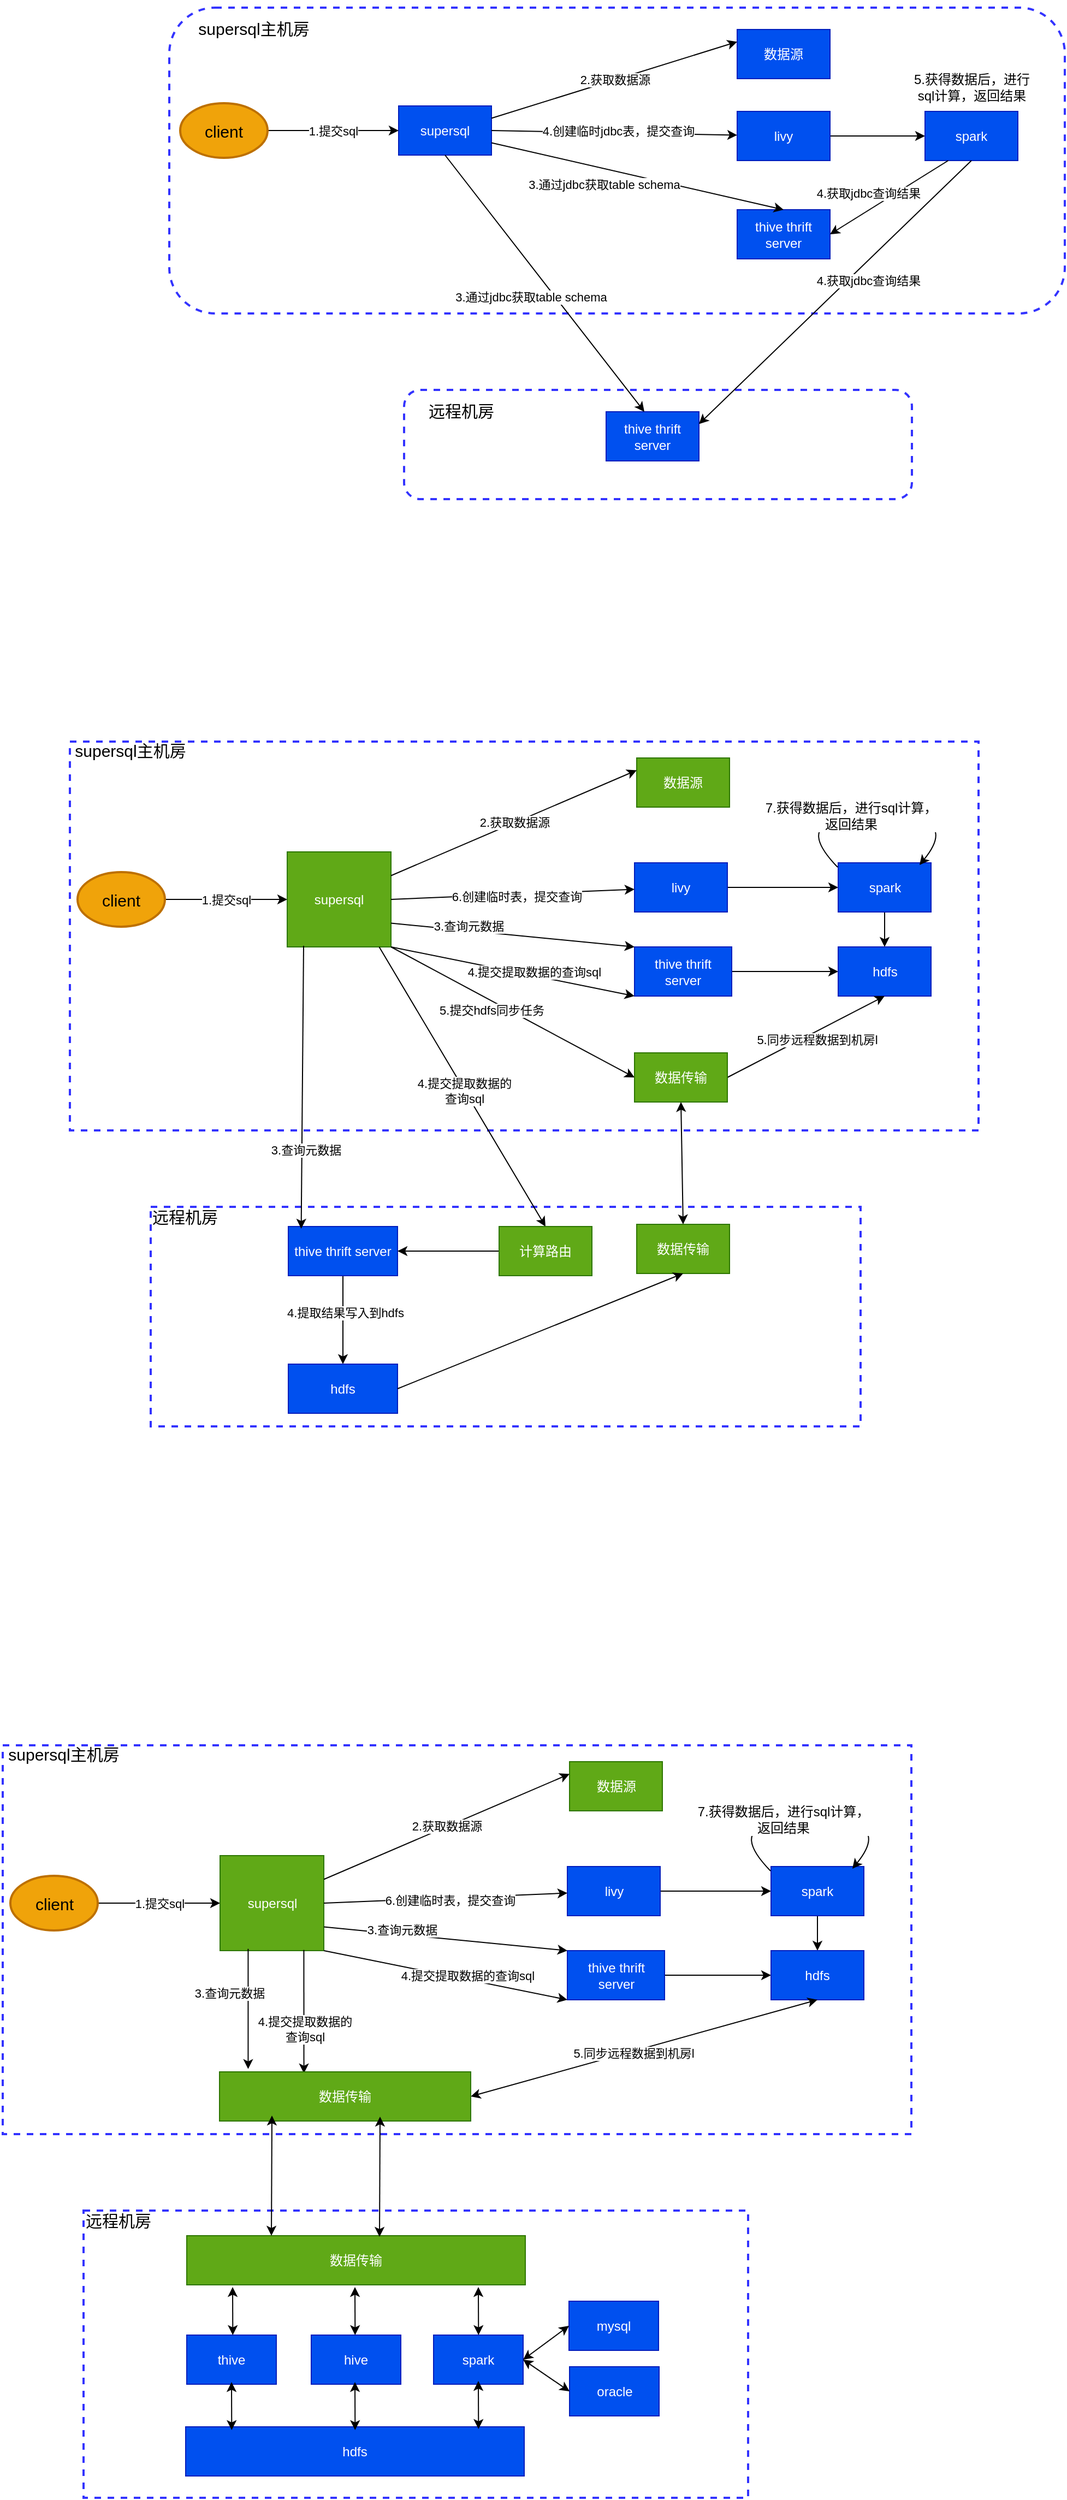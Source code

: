 <mxfile version="17.2.1" type="github">
  <diagram id="bWxWPY4lvkNfk8MPVSgl" name="cxl-demo">
    <mxGraphModel dx="2009" dy="791" grid="1" gridSize="10" guides="1" tooltips="1" connect="1" arrows="1" fold="1" page="1" pageScale="1" pageWidth="827" pageHeight="1169" math="0" shadow="0">
      <root>
        <mxCell id="0" />
        <mxCell id="1" parent="0" />
        <mxCell id="xpD0ZEU0XskHfSFEMHfj-1" value="" style="rounded=1;whiteSpace=wrap;html=1;dashed=1;fillColor=none;strokeWidth=2;strokeColor=#3333FF;" vertex="1" parent="1">
          <mxGeometry x="50" y="620" width="820" height="280" as="geometry" />
        </mxCell>
        <mxCell id="xpD0ZEU0XskHfSFEMHfj-2" value="&lt;p style=&quot;line-height: 150% ; font-size: 15px&quot;&gt;supersql主机房&lt;/p&gt;" style="text;html=1;strokeColor=none;fillColor=none;align=center;verticalAlign=middle;whiteSpace=wrap;rounded=0;dashed=1;fontSize=15;" vertex="1" parent="1">
          <mxGeometry x="70" y="620" width="115" height="40" as="geometry" />
        </mxCell>
        <mxCell id="xpD0ZEU0XskHfSFEMHfj-3" value="supersql" style="rounded=0;whiteSpace=wrap;html=1;strokeColor=#001DBC;fillColor=#0050ef;fontColor=#ffffff;" vertex="1" parent="1">
          <mxGeometry x="260" y="710" width="85" height="45" as="geometry" />
        </mxCell>
        <mxCell id="xpD0ZEU0XskHfSFEMHfj-4" value="数据源" style="rounded=0;whiteSpace=wrap;html=1;strokeColor=#001DBC;fillColor=#0050ef;fontColor=#ffffff;" vertex="1" parent="1">
          <mxGeometry x="570" y="640" width="85" height="45" as="geometry" />
        </mxCell>
        <mxCell id="xpD0ZEU0XskHfSFEMHfj-5" style="edgeStyle=orthogonalEdgeStyle;rounded=0;orthogonalLoop=1;jettySize=auto;html=1;" edge="1" parent="1" source="xpD0ZEU0XskHfSFEMHfj-6" target="xpD0ZEU0XskHfSFEMHfj-7">
          <mxGeometry relative="1" as="geometry" />
        </mxCell>
        <mxCell id="xpD0ZEU0XskHfSFEMHfj-6" value="livy" style="rounded=0;whiteSpace=wrap;html=1;strokeColor=#001DBC;fillColor=#0050ef;fontColor=#ffffff;" vertex="1" parent="1">
          <mxGeometry x="570" y="715" width="85" height="45" as="geometry" />
        </mxCell>
        <mxCell id="xpD0ZEU0XskHfSFEMHfj-7" value="spark" style="rounded=0;whiteSpace=wrap;html=1;strokeColor=#001DBC;fillColor=#0050ef;fontColor=#ffffff;" vertex="1" parent="1">
          <mxGeometry x="742" y="715" width="85" height="45" as="geometry" />
        </mxCell>
        <mxCell id="xpD0ZEU0XskHfSFEMHfj-8" value="thive thrift server" style="rounded=0;whiteSpace=wrap;html=1;strokeColor=#001DBC;fillColor=#0050ef;fontColor=#ffffff;" vertex="1" parent="1">
          <mxGeometry x="570" y="805" width="85" height="45" as="geometry" />
        </mxCell>
        <mxCell id="xpD0ZEU0XskHfSFEMHfj-9" value="" style="rounded=1;whiteSpace=wrap;html=1;dashed=1;fillColor=none;strokeWidth=2;strokeColor=#3333FF;" vertex="1" parent="1">
          <mxGeometry x="265" y="970" width="465" height="100" as="geometry" />
        </mxCell>
        <mxCell id="xpD0ZEU0XskHfSFEMHfj-10" value="&lt;p style=&quot;line-height: 150% ; font-size: 15px&quot;&gt;远程机房&lt;/p&gt;" style="text;html=1;strokeColor=none;fillColor=none;align=center;verticalAlign=middle;whiteSpace=wrap;rounded=0;dashed=1;fontSize=15;" vertex="1" parent="1">
          <mxGeometry x="260" y="970" width="115" height="40" as="geometry" />
        </mxCell>
        <mxCell id="xpD0ZEU0XskHfSFEMHfj-11" value="thive thrift server" style="rounded=0;whiteSpace=wrap;html=1;strokeColor=#001DBC;fillColor=#0050ef;fontColor=#ffffff;" vertex="1" parent="1">
          <mxGeometry x="450" y="990" width="85" height="45" as="geometry" />
        </mxCell>
        <mxCell id="xpD0ZEU0XskHfSFEMHfj-12" value="2.获取数据源" style="endArrow=classic;html=1;rounded=0;exitX=1;exitY=0.25;exitDx=0;exitDy=0;entryX=0;entryY=0.25;entryDx=0;entryDy=0;" edge="1" parent="1" source="xpD0ZEU0XskHfSFEMHfj-3" target="xpD0ZEU0XskHfSFEMHfj-4">
          <mxGeometry width="50" height="50" relative="1" as="geometry">
            <mxPoint x="382.5" y="700" as="sourcePoint" />
            <mxPoint x="432.5" y="650" as="targetPoint" />
          </mxGeometry>
        </mxCell>
        <mxCell id="xpD0ZEU0XskHfSFEMHfj-13" value="1.提交sql" style="edgeStyle=orthogonalEdgeStyle;rounded=0;orthogonalLoop=1;jettySize=auto;html=1;" edge="1" parent="1" source="xpD0ZEU0XskHfSFEMHfj-14" target="xpD0ZEU0XskHfSFEMHfj-3">
          <mxGeometry relative="1" as="geometry" />
        </mxCell>
        <mxCell id="xpD0ZEU0XskHfSFEMHfj-14" value="client" style="ellipse;whiteSpace=wrap;html=1;fontSize=15;strokeColor=#BD7000;strokeWidth=2;fillColor=#f0a30a;fontColor=#000000;" vertex="1" parent="1">
          <mxGeometry x="60" y="707.5" width="80" height="50" as="geometry" />
        </mxCell>
        <mxCell id="xpD0ZEU0XskHfSFEMHfj-15" value="" style="endArrow=classic;html=1;rounded=0;exitX=0.5;exitY=1;exitDx=0;exitDy=0;entryX=0.412;entryY=0;entryDx=0;entryDy=0;entryPerimeter=0;" edge="1" parent="1" source="xpD0ZEU0XskHfSFEMHfj-3" target="xpD0ZEU0XskHfSFEMHfj-11">
          <mxGeometry width="50" height="50" relative="1" as="geometry">
            <mxPoint x="280" y="870" as="sourcePoint" />
            <mxPoint x="330" y="820" as="targetPoint" />
          </mxGeometry>
        </mxCell>
        <mxCell id="xpD0ZEU0XskHfSFEMHfj-16" value="3.通过jdbc获取table schema" style="edgeLabel;html=1;align=center;verticalAlign=middle;resizable=0;points=[];" vertex="1" connectable="0" parent="xpD0ZEU0XskHfSFEMHfj-15">
          <mxGeometry x="-0.144" relative="1" as="geometry">
            <mxPoint y="29" as="offset" />
          </mxGeometry>
        </mxCell>
        <mxCell id="xpD0ZEU0XskHfSFEMHfj-17" value="" style="endArrow=classic;html=1;rounded=0;exitX=1;exitY=0.75;exitDx=0;exitDy=0;entryX=0.5;entryY=0;entryDx=0;entryDy=0;" edge="1" parent="1" source="xpD0ZEU0XskHfSFEMHfj-3" target="xpD0ZEU0XskHfSFEMHfj-8">
          <mxGeometry width="50" height="50" relative="1" as="geometry">
            <mxPoint x="370" y="830" as="sourcePoint" />
            <mxPoint x="420" y="780" as="targetPoint" />
          </mxGeometry>
        </mxCell>
        <mxCell id="xpD0ZEU0XskHfSFEMHfj-18" value="3.通过jdbc获取table schema" style="edgeLabel;html=1;align=center;verticalAlign=middle;resizable=0;points=[];" vertex="1" connectable="0" parent="xpD0ZEU0XskHfSFEMHfj-17">
          <mxGeometry x="-0.378" y="-2" relative="1" as="geometry">
            <mxPoint x="20" y="17" as="offset" />
          </mxGeometry>
        </mxCell>
        <mxCell id="xpD0ZEU0XskHfSFEMHfj-19" value="" style="endArrow=classic;html=1;rounded=0;exitX=1;exitY=0.5;exitDx=0;exitDy=0;" edge="1" parent="1" source="xpD0ZEU0XskHfSFEMHfj-3" target="xpD0ZEU0XskHfSFEMHfj-6">
          <mxGeometry width="50" height="50" relative="1" as="geometry">
            <mxPoint x="360" y="770" as="sourcePoint" />
            <mxPoint x="410" y="720" as="targetPoint" />
          </mxGeometry>
        </mxCell>
        <mxCell id="xpD0ZEU0XskHfSFEMHfj-20" value="4.创建临时jdbc表，提交查询" style="edgeLabel;html=1;align=center;verticalAlign=middle;resizable=0;points=[];" vertex="1" connectable="0" parent="xpD0ZEU0XskHfSFEMHfj-19">
          <mxGeometry x="-0.553" y="1" relative="1" as="geometry">
            <mxPoint x="65" as="offset" />
          </mxGeometry>
        </mxCell>
        <mxCell id="xpD0ZEU0XskHfSFEMHfj-21" value="" style="endArrow=classic;html=1;rounded=0;exitX=0.25;exitY=1;exitDx=0;exitDy=0;entryX=1;entryY=0.5;entryDx=0;entryDy=0;" edge="1" parent="1" source="xpD0ZEU0XskHfSFEMHfj-7" target="xpD0ZEU0XskHfSFEMHfj-8">
          <mxGeometry width="50" height="50" relative="1" as="geometry">
            <mxPoint x="740" y="860" as="sourcePoint" />
            <mxPoint x="790" y="810" as="targetPoint" />
          </mxGeometry>
        </mxCell>
        <mxCell id="xpD0ZEU0XskHfSFEMHfj-22" value="4.获取jdbc查询结果" style="edgeLabel;html=1;align=center;verticalAlign=middle;resizable=0;points=[];" vertex="1" connectable="0" parent="xpD0ZEU0XskHfSFEMHfj-21">
          <mxGeometry x="0.236" relative="1" as="geometry">
            <mxPoint x="-6" y="-12" as="offset" />
          </mxGeometry>
        </mxCell>
        <mxCell id="xpD0ZEU0XskHfSFEMHfj-23" value="" style="endArrow=classic;html=1;rounded=0;exitX=0.5;exitY=1;exitDx=0;exitDy=0;entryX=1;entryY=0.25;entryDx=0;entryDy=0;" edge="1" parent="1" source="xpD0ZEU0XskHfSFEMHfj-7" target="xpD0ZEU0XskHfSFEMHfj-11">
          <mxGeometry width="50" height="50" relative="1" as="geometry">
            <mxPoint x="790" y="870" as="sourcePoint" />
            <mxPoint x="840" y="820" as="targetPoint" />
          </mxGeometry>
        </mxCell>
        <mxCell id="xpD0ZEU0XskHfSFEMHfj-24" value="4.获取jdbc查询结果" style="edgeLabel;html=1;align=center;verticalAlign=middle;resizable=0;points=[];" vertex="1" connectable="0" parent="xpD0ZEU0XskHfSFEMHfj-23">
          <mxGeometry x="-0.171" y="-2" relative="1" as="geometry">
            <mxPoint x="10" y="11" as="offset" />
          </mxGeometry>
        </mxCell>
        <mxCell id="xpD0ZEU0XskHfSFEMHfj-25" value="5.获得数据后，进行sql计算，返回结果" style="text;html=1;strokeColor=none;fillColor=none;align=center;verticalAlign=middle;whiteSpace=wrap;rounded=0;" vertex="1" parent="1">
          <mxGeometry x="729.5" y="677.5" width="110" height="30" as="geometry" />
        </mxCell>
        <mxCell id="xpD0ZEU0XskHfSFEMHfj-26" value="" style="rounded=0;whiteSpace=wrap;html=1;dashed=1;fillColor=none;strokeWidth=2;strokeColor=#3333FF;" vertex="1" parent="1">
          <mxGeometry x="-41" y="1292" width="832" height="356" as="geometry" />
        </mxCell>
        <mxCell id="xpD0ZEU0XskHfSFEMHfj-27" value="&lt;p style=&quot;line-height: 150% ; font-size: 15px&quot;&gt;supersql主机房&lt;/p&gt;" style="text;html=1;strokeColor=none;fillColor=none;align=center;verticalAlign=middle;whiteSpace=wrap;rounded=0;dashed=1;fontSize=15;" vertex="1" parent="1">
          <mxGeometry x="-43" y="1281" width="115" height="40" as="geometry" />
        </mxCell>
        <mxCell id="xpD0ZEU0XskHfSFEMHfj-28" value="supersql" style="rounded=0;whiteSpace=wrap;html=1;strokeColor=#2D7600;fillColor=#60a917;fontColor=#ffffff;" vertex="1" parent="1">
          <mxGeometry x="158" y="1393" width="95" height="87" as="geometry" />
        </mxCell>
        <mxCell id="xpD0ZEU0XskHfSFEMHfj-29" value="数据源" style="rounded=0;whiteSpace=wrap;html=1;strokeColor=#2D7600;fillColor=#60a917;fontColor=#ffffff;" vertex="1" parent="1">
          <mxGeometry x="478" y="1307" width="85" height="45" as="geometry" />
        </mxCell>
        <mxCell id="xpD0ZEU0XskHfSFEMHfj-30" style="edgeStyle=orthogonalEdgeStyle;rounded=0;orthogonalLoop=1;jettySize=auto;html=1;" edge="1" parent="1" source="xpD0ZEU0XskHfSFEMHfj-31" target="xpD0ZEU0XskHfSFEMHfj-33">
          <mxGeometry relative="1" as="geometry" />
        </mxCell>
        <mxCell id="xpD0ZEU0XskHfSFEMHfj-31" value="livy" style="rounded=0;whiteSpace=wrap;html=1;strokeColor=#001DBC;fillColor=#0050ef;fontColor=#ffffff;" vertex="1" parent="1">
          <mxGeometry x="476" y="1403" width="85" height="45" as="geometry" />
        </mxCell>
        <mxCell id="xpD0ZEU0XskHfSFEMHfj-32" style="edgeStyle=orthogonalEdgeStyle;rounded=0;orthogonalLoop=1;jettySize=auto;html=1;entryX=0.5;entryY=0;entryDx=0;entryDy=0;" edge="1" parent="1" source="xpD0ZEU0XskHfSFEMHfj-33" target="xpD0ZEU0XskHfSFEMHfj-50">
          <mxGeometry relative="1" as="geometry" />
        </mxCell>
        <mxCell id="xpD0ZEU0XskHfSFEMHfj-33" value="spark" style="rounded=0;whiteSpace=wrap;html=1;strokeColor=#001DBC;fillColor=#0050ef;fontColor=#ffffff;" vertex="1" parent="1">
          <mxGeometry x="662.5" y="1403" width="85" height="45" as="geometry" />
        </mxCell>
        <mxCell id="xpD0ZEU0XskHfSFEMHfj-34" style="edgeStyle=orthogonalEdgeStyle;rounded=0;orthogonalLoop=1;jettySize=auto;html=1;entryX=0;entryY=0.5;entryDx=0;entryDy=0;" edge="1" parent="1" source="xpD0ZEU0XskHfSFEMHfj-35" target="xpD0ZEU0XskHfSFEMHfj-50">
          <mxGeometry relative="1" as="geometry" />
        </mxCell>
        <mxCell id="xpD0ZEU0XskHfSFEMHfj-35" value="thive thrift server" style="rounded=0;whiteSpace=wrap;html=1;strokeColor=#001DBC;fillColor=#0050ef;fontColor=#ffffff;" vertex="1" parent="1">
          <mxGeometry x="476" y="1480" width="89" height="45" as="geometry" />
        </mxCell>
        <mxCell id="xpD0ZEU0XskHfSFEMHfj-36" value="" style="rounded=0;whiteSpace=wrap;html=1;dashed=1;fillColor=none;strokeWidth=2;strokeColor=#3333FF;" vertex="1" parent="1">
          <mxGeometry x="33" y="1718" width="650" height="201" as="geometry" />
        </mxCell>
        <mxCell id="xpD0ZEU0XskHfSFEMHfj-37" value="&lt;p style=&quot;line-height: 150% ; font-size: 15px&quot;&gt;远程机房&lt;/p&gt;" style="text;html=1;strokeColor=none;fillColor=none;align=center;verticalAlign=middle;whiteSpace=wrap;rounded=0;dashed=1;fontSize=15;" vertex="1" parent="1">
          <mxGeometry x="7" y="1708" width="115" height="40" as="geometry" />
        </mxCell>
        <mxCell id="xpD0ZEU0XskHfSFEMHfj-38" style="edgeStyle=orthogonalEdgeStyle;rounded=0;orthogonalLoop=1;jettySize=auto;html=1;entryX=0.5;entryY=0;entryDx=0;entryDy=0;" edge="1" parent="1" source="xpD0ZEU0XskHfSFEMHfj-40" target="xpD0ZEU0XskHfSFEMHfj-56">
          <mxGeometry relative="1" as="geometry" />
        </mxCell>
        <mxCell id="xpD0ZEU0XskHfSFEMHfj-39" value="4.提取结果写入到hdfs" style="edgeLabel;html=1;align=center;verticalAlign=middle;resizable=0;points=[];" vertex="1" connectable="0" parent="xpD0ZEU0XskHfSFEMHfj-38">
          <mxGeometry x="-0.176" y="2" relative="1" as="geometry">
            <mxPoint as="offset" />
          </mxGeometry>
        </mxCell>
        <mxCell id="xpD0ZEU0XskHfSFEMHfj-40" value="thive thrift server" style="rounded=0;whiteSpace=wrap;html=1;strokeColor=#001DBC;fillColor=#0050ef;fontColor=#ffffff;" vertex="1" parent="1">
          <mxGeometry x="159" y="1736" width="100" height="45" as="geometry" />
        </mxCell>
        <mxCell id="xpD0ZEU0XskHfSFEMHfj-41" value="2.获取数据源" style="endArrow=classic;html=1;rounded=0;exitX=1;exitY=0.25;exitDx=0;exitDy=0;entryX=0;entryY=0.25;entryDx=0;entryDy=0;" edge="1" parent="1" source="xpD0ZEU0XskHfSFEMHfj-28" target="xpD0ZEU0XskHfSFEMHfj-29">
          <mxGeometry width="50" height="50" relative="1" as="geometry">
            <mxPoint x="290.5" y="1425" as="sourcePoint" />
            <mxPoint x="340.5" y="1375" as="targetPoint" />
          </mxGeometry>
        </mxCell>
        <mxCell id="xpD0ZEU0XskHfSFEMHfj-42" value="1.提交sql" style="edgeStyle=orthogonalEdgeStyle;rounded=0;orthogonalLoop=1;jettySize=auto;html=1;" edge="1" parent="1" source="xpD0ZEU0XskHfSFEMHfj-43" target="xpD0ZEU0XskHfSFEMHfj-28">
          <mxGeometry relative="1" as="geometry" />
        </mxCell>
        <mxCell id="xpD0ZEU0XskHfSFEMHfj-43" value="client" style="ellipse;whiteSpace=wrap;html=1;fontSize=15;strokeColor=#BD7000;strokeWidth=2;fillColor=#f0a30a;fontColor=#000000;" vertex="1" parent="1">
          <mxGeometry x="-34" y="1411.5" width="80" height="50" as="geometry" />
        </mxCell>
        <mxCell id="xpD0ZEU0XskHfSFEMHfj-44" value="" style="endArrow=classic;html=1;rounded=0;entryX=0.118;entryY=0.044;entryDx=0;entryDy=0;entryPerimeter=0;" edge="1" parent="1" target="xpD0ZEU0XskHfSFEMHfj-40">
          <mxGeometry width="50" height="50" relative="1" as="geometry">
            <mxPoint x="173" y="1479" as="sourcePoint" />
            <mxPoint x="239" y="1568" as="targetPoint" />
          </mxGeometry>
        </mxCell>
        <mxCell id="xpD0ZEU0XskHfSFEMHfj-45" value="3.查询元数据" style="edgeLabel;html=1;align=center;verticalAlign=middle;resizable=0;points=[];" vertex="1" connectable="0" parent="xpD0ZEU0XskHfSFEMHfj-44">
          <mxGeometry x="-0.144" relative="1" as="geometry">
            <mxPoint x="3" y="76" as="offset" />
          </mxGeometry>
        </mxCell>
        <mxCell id="xpD0ZEU0XskHfSFEMHfj-46" value="" style="endArrow=classic;html=1;rounded=0;exitX=1;exitY=0.75;exitDx=0;exitDy=0;entryX=0;entryY=0;entryDx=0;entryDy=0;" edge="1" parent="1" source="xpD0ZEU0XskHfSFEMHfj-28" target="xpD0ZEU0XskHfSFEMHfj-35">
          <mxGeometry width="50" height="50" relative="1" as="geometry">
            <mxPoint x="278" y="1555" as="sourcePoint" />
            <mxPoint x="328" y="1505" as="targetPoint" />
          </mxGeometry>
        </mxCell>
        <mxCell id="xpD0ZEU0XskHfSFEMHfj-47" value="3.查询元数据" style="edgeLabel;html=1;align=center;verticalAlign=middle;resizable=0;points=[];" vertex="1" connectable="0" parent="xpD0ZEU0XskHfSFEMHfj-46">
          <mxGeometry x="-0.378" y="-2" relative="1" as="geometry">
            <mxPoint x="2" y="-6" as="offset" />
          </mxGeometry>
        </mxCell>
        <mxCell id="xpD0ZEU0XskHfSFEMHfj-48" value="" style="endArrow=classic;html=1;rounded=0;exitX=1;exitY=0.5;exitDx=0;exitDy=0;" edge="1" parent="1" source="xpD0ZEU0XskHfSFEMHfj-28" target="xpD0ZEU0XskHfSFEMHfj-31">
          <mxGeometry width="50" height="50" relative="1" as="geometry">
            <mxPoint x="268" y="1495" as="sourcePoint" />
            <mxPoint x="318" y="1445" as="targetPoint" />
          </mxGeometry>
        </mxCell>
        <mxCell id="xpD0ZEU0XskHfSFEMHfj-49" value="6.创建临时表，提交查询" style="edgeLabel;html=1;align=center;verticalAlign=middle;resizable=0;points=[];" vertex="1" connectable="0" parent="xpD0ZEU0XskHfSFEMHfj-48">
          <mxGeometry x="-0.553" y="1" relative="1" as="geometry">
            <mxPoint x="65" as="offset" />
          </mxGeometry>
        </mxCell>
        <mxCell id="xpD0ZEU0XskHfSFEMHfj-50" value="hdfs" style="rounded=0;whiteSpace=wrap;html=1;strokeColor=#001DBC;fillColor=#0050ef;fontColor=#ffffff;" vertex="1" parent="1">
          <mxGeometry x="662.5" y="1480" width="85" height="45" as="geometry" />
        </mxCell>
        <mxCell id="xpD0ZEU0XskHfSFEMHfj-51" value="数据传输" style="rounded=0;whiteSpace=wrap;html=1;strokeColor=#2D7600;fillColor=#60a917;fontColor=#ffffff;" vertex="1" parent="1">
          <mxGeometry x="478" y="1734" width="85" height="45" as="geometry" />
        </mxCell>
        <mxCell id="xpD0ZEU0XskHfSFEMHfj-52" value="" style="endArrow=classic;html=1;rounded=0;exitX=1;exitY=1;exitDx=0;exitDy=0;entryX=0;entryY=1;entryDx=0;entryDy=0;" edge="1" parent="1" source="xpD0ZEU0XskHfSFEMHfj-28" target="xpD0ZEU0XskHfSFEMHfj-35">
          <mxGeometry width="50" height="50" relative="1" as="geometry">
            <mxPoint x="242" y="1492" as="sourcePoint" />
            <mxPoint x="511.5" y="1579.25" as="targetPoint" />
          </mxGeometry>
        </mxCell>
        <mxCell id="xpD0ZEU0XskHfSFEMHfj-53" value="4.提交提取数据的查询sql" style="edgeLabel;html=1;align=center;verticalAlign=middle;resizable=0;points=[];" vertex="1" connectable="0" parent="xpD0ZEU0XskHfSFEMHfj-52">
          <mxGeometry x="-0.378" y="-2" relative="1" as="geometry">
            <mxPoint x="62" y="7" as="offset" />
          </mxGeometry>
        </mxCell>
        <mxCell id="xpD0ZEU0XskHfSFEMHfj-54" value="" style="endArrow=classic;html=1;rounded=0;entryX=0;entryY=0.5;entryDx=0;entryDy=0;exitX=1;exitY=1;exitDx=0;exitDy=0;" edge="1" parent="1" source="xpD0ZEU0XskHfSFEMHfj-28" target="xpD0ZEU0XskHfSFEMHfj-62">
          <mxGeometry width="50" height="50" relative="1" as="geometry">
            <mxPoint x="264" y="1513" as="sourcePoint" />
            <mxPoint x="499" y="1619" as="targetPoint" />
          </mxGeometry>
        </mxCell>
        <mxCell id="xpD0ZEU0XskHfSFEMHfj-55" value="5.提交hdfs同步任务" style="edgeLabel;html=1;align=center;verticalAlign=middle;resizable=0;points=[];" vertex="1" connectable="0" parent="xpD0ZEU0XskHfSFEMHfj-54">
          <mxGeometry x="-0.285" y="1" relative="1" as="geometry">
            <mxPoint x="12" y="16" as="offset" />
          </mxGeometry>
        </mxCell>
        <mxCell id="xpD0ZEU0XskHfSFEMHfj-56" value="hdfs" style="rounded=0;whiteSpace=wrap;html=1;strokeColor=#001DBC;fillColor=#0050ef;fontColor=#ffffff;" vertex="1" parent="1">
          <mxGeometry x="159" y="1862" width="100" height="45" as="geometry" />
        </mxCell>
        <mxCell id="xpD0ZEU0XskHfSFEMHfj-57" value="" style="endArrow=classic;html=1;rounded=0;exitX=1;exitY=0.5;exitDx=0;exitDy=0;entryX=0.5;entryY=1;entryDx=0;entryDy=0;" edge="1" parent="1" source="xpD0ZEU0XskHfSFEMHfj-62" target="xpD0ZEU0XskHfSFEMHfj-50">
          <mxGeometry width="50" height="50" relative="1" as="geometry">
            <mxPoint x="639" y="1667" as="sourcePoint" />
            <mxPoint x="689" y="1617" as="targetPoint" />
          </mxGeometry>
        </mxCell>
        <mxCell id="xpD0ZEU0XskHfSFEMHfj-58" value="5.同步远程数据到机房l" style="edgeLabel;html=1;align=center;verticalAlign=middle;resizable=0;points=[];" vertex="1" connectable="0" parent="xpD0ZEU0XskHfSFEMHfj-57">
          <mxGeometry x="-0.228" relative="1" as="geometry">
            <mxPoint x="26" y="-6" as="offset" />
          </mxGeometry>
        </mxCell>
        <mxCell id="xpD0ZEU0XskHfSFEMHfj-59" value="" style="endArrow=classic;html=1;rounded=0;entryX=0.5;entryY=1;entryDx=0;entryDy=0;exitX=1;exitY=0.5;exitDx=0;exitDy=0;" edge="1" parent="1" source="xpD0ZEU0XskHfSFEMHfj-56" target="xpD0ZEU0XskHfSFEMHfj-51">
          <mxGeometry width="50" height="50" relative="1" as="geometry">
            <mxPoint x="359" y="1845" as="sourcePoint" />
            <mxPoint x="409" y="1795" as="targetPoint" />
          </mxGeometry>
        </mxCell>
        <mxCell id="xpD0ZEU0XskHfSFEMHfj-60" value="" style="endArrow=classic;html=1;rounded=0;entryX=0.5;entryY=0;entryDx=0;entryDy=0;" edge="1" parent="1" target="xpD0ZEU0XskHfSFEMHfj-67">
          <mxGeometry width="50" height="50" relative="1" as="geometry">
            <mxPoint x="242.2" y="1480" as="sourcePoint" />
            <mxPoint x="336" y="1692" as="targetPoint" />
          </mxGeometry>
        </mxCell>
        <mxCell id="xpD0ZEU0XskHfSFEMHfj-61" value="&lt;div&gt;&lt;span style=&quot;font-size: 11px&quot;&gt;4.提交提取数据的&lt;/span&gt;&lt;/div&gt;&lt;div&gt;&lt;span style=&quot;font-size: 11px&quot;&gt;查询sql&lt;/span&gt;&lt;/div&gt;" style="edgeLabel;html=1;align=center;verticalAlign=middle;resizable=0;points=[];" vertex="1" connectable="0" parent="xpD0ZEU0XskHfSFEMHfj-60">
          <mxGeometry x="-0.144" relative="1" as="geometry">
            <mxPoint x="12" y="22" as="offset" />
          </mxGeometry>
        </mxCell>
        <mxCell id="xpD0ZEU0XskHfSFEMHfj-62" value="数据传输" style="rounded=0;whiteSpace=wrap;html=1;strokeColor=#2D7600;fillColor=#60a917;fontColor=#ffffff;" vertex="1" parent="1">
          <mxGeometry x="476" y="1577" width="85" height="45" as="geometry" />
        </mxCell>
        <mxCell id="xpD0ZEU0XskHfSFEMHfj-63" value="" style="curved=1;endArrow=classic;html=1;rounded=0;entryX=0.876;entryY=0.044;entryDx=0;entryDy=0;entryPerimeter=0;" edge="1" parent="1" target="xpD0ZEU0XskHfSFEMHfj-33">
          <mxGeometry width="50" height="50" relative="1" as="geometry">
            <mxPoint x="662" y="1407" as="sourcePoint" />
            <mxPoint x="712" y="1357" as="targetPoint" />
            <Array as="points">
              <mxPoint x="629" y="1373" />
              <mxPoint x="688" y="1357" />
              <mxPoint x="768" y="1367" />
            </Array>
          </mxGeometry>
        </mxCell>
        <mxCell id="xpD0ZEU0XskHfSFEMHfj-64" value="&lt;span style=&quot;font-size: 12px&quot;&gt;7.获得数据后，进行sql计算，&lt;br&gt;返回结果&lt;/span&gt;" style="edgeLabel;html=1;align=center;verticalAlign=middle;resizable=0;points=[];" vertex="1" connectable="0" parent="xpD0ZEU0XskHfSFEMHfj-63">
          <mxGeometry x="-0.223" y="1" relative="1" as="geometry">
            <mxPoint x="1" as="offset" />
          </mxGeometry>
        </mxCell>
        <mxCell id="xpD0ZEU0XskHfSFEMHfj-65" value="" style="endArrow=classic;startArrow=classic;html=1;rounded=0;entryX=0.5;entryY=1;entryDx=0;entryDy=0;exitX=0.5;exitY=0;exitDx=0;exitDy=0;" edge="1" parent="1" source="xpD0ZEU0XskHfSFEMHfj-51" target="xpD0ZEU0XskHfSFEMHfj-62">
          <mxGeometry width="50" height="50" relative="1" as="geometry">
            <mxPoint x="490" y="1688" as="sourcePoint" />
            <mxPoint x="540" y="1638" as="targetPoint" />
          </mxGeometry>
        </mxCell>
        <mxCell id="xpD0ZEU0XskHfSFEMHfj-66" value="" style="edgeStyle=orthogonalEdgeStyle;rounded=0;orthogonalLoop=1;jettySize=auto;html=1;" edge="1" parent="1" source="xpD0ZEU0XskHfSFEMHfj-67" target="xpD0ZEU0XskHfSFEMHfj-40">
          <mxGeometry relative="1" as="geometry" />
        </mxCell>
        <mxCell id="xpD0ZEU0XskHfSFEMHfj-67" value="计算路由" style="rounded=0;whiteSpace=wrap;html=1;strokeColor=#2D7600;fillColor=#60a917;fontColor=#ffffff;" vertex="1" parent="1">
          <mxGeometry x="352" y="1736" width="85" height="45" as="geometry" />
        </mxCell>
        <mxCell id="xpD0ZEU0XskHfSFEMHfj-68" value="" style="rounded=0;whiteSpace=wrap;html=1;dashed=1;fillColor=none;strokeWidth=2;strokeColor=#3333FF;" vertex="1" parent="1">
          <mxGeometry x="-102.5" y="2211" width="832" height="356" as="geometry" />
        </mxCell>
        <mxCell id="xpD0ZEU0XskHfSFEMHfj-69" value="&lt;p style=&quot;line-height: 150% ; font-size: 15px&quot;&gt;supersql主机房&lt;/p&gt;" style="text;html=1;strokeColor=none;fillColor=none;align=center;verticalAlign=middle;whiteSpace=wrap;rounded=0;dashed=1;fontSize=15;" vertex="1" parent="1">
          <mxGeometry x="-104.5" y="2200" width="115" height="40" as="geometry" />
        </mxCell>
        <mxCell id="xpD0ZEU0XskHfSFEMHfj-70" value="supersql" style="rounded=0;whiteSpace=wrap;html=1;strokeColor=#2D7600;fillColor=#60a917;fontColor=#ffffff;" vertex="1" parent="1">
          <mxGeometry x="96.5" y="2312" width="95" height="87" as="geometry" />
        </mxCell>
        <mxCell id="xpD0ZEU0XskHfSFEMHfj-71" value="数据源" style="rounded=0;whiteSpace=wrap;html=1;strokeColor=#2D7600;fillColor=#60a917;fontColor=#ffffff;" vertex="1" parent="1">
          <mxGeometry x="416.5" y="2226" width="85" height="45" as="geometry" />
        </mxCell>
        <mxCell id="xpD0ZEU0XskHfSFEMHfj-72" style="edgeStyle=orthogonalEdgeStyle;rounded=0;orthogonalLoop=1;jettySize=auto;html=1;" edge="1" parent="1" source="xpD0ZEU0XskHfSFEMHfj-73" target="xpD0ZEU0XskHfSFEMHfj-75">
          <mxGeometry relative="1" as="geometry" />
        </mxCell>
        <mxCell id="xpD0ZEU0XskHfSFEMHfj-73" value="livy" style="rounded=0;whiteSpace=wrap;html=1;strokeColor=#001DBC;fillColor=#0050ef;fontColor=#ffffff;" vertex="1" parent="1">
          <mxGeometry x="414.5" y="2322" width="85" height="45" as="geometry" />
        </mxCell>
        <mxCell id="xpD0ZEU0XskHfSFEMHfj-74" style="edgeStyle=orthogonalEdgeStyle;rounded=0;orthogonalLoop=1;jettySize=auto;html=1;entryX=0.5;entryY=0;entryDx=0;entryDy=0;" edge="1" parent="1" source="xpD0ZEU0XskHfSFEMHfj-75" target="xpD0ZEU0XskHfSFEMHfj-92">
          <mxGeometry relative="1" as="geometry" />
        </mxCell>
        <mxCell id="xpD0ZEU0XskHfSFEMHfj-75" value="spark" style="rounded=0;whiteSpace=wrap;html=1;strokeColor=#001DBC;fillColor=#0050ef;fontColor=#ffffff;" vertex="1" parent="1">
          <mxGeometry x="601" y="2322" width="85" height="45" as="geometry" />
        </mxCell>
        <mxCell id="xpD0ZEU0XskHfSFEMHfj-76" style="edgeStyle=orthogonalEdgeStyle;rounded=0;orthogonalLoop=1;jettySize=auto;html=1;entryX=0;entryY=0.5;entryDx=0;entryDy=0;" edge="1" parent="1" source="xpD0ZEU0XskHfSFEMHfj-77" target="xpD0ZEU0XskHfSFEMHfj-92">
          <mxGeometry relative="1" as="geometry" />
        </mxCell>
        <mxCell id="xpD0ZEU0XskHfSFEMHfj-77" value="thive thrift server" style="rounded=0;whiteSpace=wrap;html=1;strokeColor=#001DBC;fillColor=#0050ef;fontColor=#ffffff;" vertex="1" parent="1">
          <mxGeometry x="414.5" y="2399" width="89" height="45" as="geometry" />
        </mxCell>
        <mxCell id="xpD0ZEU0XskHfSFEMHfj-78" value="" style="rounded=0;whiteSpace=wrap;html=1;dashed=1;fillColor=none;strokeWidth=2;strokeColor=#3333FF;" vertex="1" parent="1">
          <mxGeometry x="-28.5" y="2637" width="608.5" height="263" as="geometry" />
        </mxCell>
        <mxCell id="xpD0ZEU0XskHfSFEMHfj-79" value="&lt;p style=&quot;line-height: 150% ; font-size: 15px&quot;&gt;远程机房&lt;/p&gt;" style="text;html=1;strokeColor=none;fillColor=none;align=center;verticalAlign=middle;whiteSpace=wrap;rounded=0;dashed=1;fontSize=15;" vertex="1" parent="1">
          <mxGeometry x="-54.5" y="2627" width="115" height="40" as="geometry" />
        </mxCell>
        <mxCell id="xpD0ZEU0XskHfSFEMHfj-82" value="thive" style="rounded=0;whiteSpace=wrap;html=1;strokeColor=#001DBC;fillColor=#0050ef;fontColor=#ffffff;" vertex="1" parent="1">
          <mxGeometry x="66" y="2751" width="82" height="45" as="geometry" />
        </mxCell>
        <mxCell id="xpD0ZEU0XskHfSFEMHfj-83" value="2.获取数据源" style="endArrow=classic;html=1;rounded=0;exitX=1;exitY=0.25;exitDx=0;exitDy=0;entryX=0;entryY=0.25;entryDx=0;entryDy=0;" edge="1" parent="1" source="xpD0ZEU0XskHfSFEMHfj-70" target="xpD0ZEU0XskHfSFEMHfj-71">
          <mxGeometry width="50" height="50" relative="1" as="geometry">
            <mxPoint x="229" y="2344" as="sourcePoint" />
            <mxPoint x="279" y="2294" as="targetPoint" />
          </mxGeometry>
        </mxCell>
        <mxCell id="xpD0ZEU0XskHfSFEMHfj-84" value="1.提交sql" style="edgeStyle=orthogonalEdgeStyle;rounded=0;orthogonalLoop=1;jettySize=auto;html=1;" edge="1" parent="1" source="xpD0ZEU0XskHfSFEMHfj-85" target="xpD0ZEU0XskHfSFEMHfj-70">
          <mxGeometry relative="1" as="geometry" />
        </mxCell>
        <mxCell id="xpD0ZEU0XskHfSFEMHfj-85" value="client" style="ellipse;whiteSpace=wrap;html=1;fontSize=15;strokeColor=#BD7000;strokeWidth=2;fillColor=#f0a30a;fontColor=#000000;" vertex="1" parent="1">
          <mxGeometry x="-95.5" y="2330.5" width="80" height="50" as="geometry" />
        </mxCell>
        <mxCell id="xpD0ZEU0XskHfSFEMHfj-86" value="" style="endArrow=classic;html=1;rounded=0;exitX=0.597;exitY=0.982;exitDx=0;exitDy=0;exitPerimeter=0;entryX=0.114;entryY=-0.058;entryDx=0;entryDy=0;entryPerimeter=0;" edge="1" parent="1" target="xpD0ZEU0XskHfSFEMHfj-110">
          <mxGeometry width="50" height="50" relative="1" as="geometry">
            <mxPoint x="122.215" y="2397.434" as="sourcePoint" />
            <mxPoint x="120" y="2500" as="targetPoint" />
          </mxGeometry>
        </mxCell>
        <mxCell id="xpD0ZEU0XskHfSFEMHfj-87" value="3.查询元数据" style="edgeLabel;html=1;align=center;verticalAlign=middle;resizable=0;points=[];" vertex="1" connectable="0" parent="xpD0ZEU0XskHfSFEMHfj-86">
          <mxGeometry x="-0.144" relative="1" as="geometry">
            <mxPoint x="-17" y="-7" as="offset" />
          </mxGeometry>
        </mxCell>
        <mxCell id="xpD0ZEU0XskHfSFEMHfj-88" value="" style="endArrow=classic;html=1;rounded=0;exitX=1;exitY=0.75;exitDx=0;exitDy=0;entryX=0;entryY=0;entryDx=0;entryDy=0;" edge="1" parent="1" source="xpD0ZEU0XskHfSFEMHfj-70" target="xpD0ZEU0XskHfSFEMHfj-77">
          <mxGeometry width="50" height="50" relative="1" as="geometry">
            <mxPoint x="216.5" y="2474" as="sourcePoint" />
            <mxPoint x="266.5" y="2424" as="targetPoint" />
          </mxGeometry>
        </mxCell>
        <mxCell id="xpD0ZEU0XskHfSFEMHfj-89" value="3.查询元数据" style="edgeLabel;html=1;align=center;verticalAlign=middle;resizable=0;points=[];" vertex="1" connectable="0" parent="xpD0ZEU0XskHfSFEMHfj-88">
          <mxGeometry x="-0.378" y="-2" relative="1" as="geometry">
            <mxPoint x="2" y="-6" as="offset" />
          </mxGeometry>
        </mxCell>
        <mxCell id="xpD0ZEU0XskHfSFEMHfj-90" value="" style="endArrow=classic;html=1;rounded=0;exitX=1;exitY=0.5;exitDx=0;exitDy=0;" edge="1" parent="1" source="xpD0ZEU0XskHfSFEMHfj-70" target="xpD0ZEU0XskHfSFEMHfj-73">
          <mxGeometry width="50" height="50" relative="1" as="geometry">
            <mxPoint x="206.5" y="2414" as="sourcePoint" />
            <mxPoint x="256.5" y="2364" as="targetPoint" />
          </mxGeometry>
        </mxCell>
        <mxCell id="xpD0ZEU0XskHfSFEMHfj-91" value="6.创建临时表，提交查询" style="edgeLabel;html=1;align=center;verticalAlign=middle;resizable=0;points=[];" vertex="1" connectable="0" parent="xpD0ZEU0XskHfSFEMHfj-90">
          <mxGeometry x="-0.553" y="1" relative="1" as="geometry">
            <mxPoint x="65" as="offset" />
          </mxGeometry>
        </mxCell>
        <mxCell id="xpD0ZEU0XskHfSFEMHfj-92" value="hdfs" style="rounded=0;whiteSpace=wrap;html=1;strokeColor=#001DBC;fillColor=#0050ef;fontColor=#ffffff;" vertex="1" parent="1">
          <mxGeometry x="601" y="2399" width="85" height="45" as="geometry" />
        </mxCell>
        <mxCell id="xpD0ZEU0XskHfSFEMHfj-93" value="数据传输" style="rounded=0;whiteSpace=wrap;html=1;strokeColor=#2D7600;fillColor=#60a917;fontColor=#ffffff;" vertex="1" parent="1">
          <mxGeometry x="66" y="2660" width="310" height="45" as="geometry" />
        </mxCell>
        <mxCell id="xpD0ZEU0XskHfSFEMHfj-94" value="" style="endArrow=classic;html=1;rounded=0;exitX=1;exitY=1;exitDx=0;exitDy=0;entryX=0;entryY=1;entryDx=0;entryDy=0;" edge="1" parent="1" source="xpD0ZEU0XskHfSFEMHfj-70" target="xpD0ZEU0XskHfSFEMHfj-77">
          <mxGeometry width="50" height="50" relative="1" as="geometry">
            <mxPoint x="180.5" y="2411" as="sourcePoint" />
            <mxPoint x="450" y="2498.25" as="targetPoint" />
          </mxGeometry>
        </mxCell>
        <mxCell id="xpD0ZEU0XskHfSFEMHfj-95" value="4.提交提取数据的查询sql" style="edgeLabel;html=1;align=center;verticalAlign=middle;resizable=0;points=[];" vertex="1" connectable="0" parent="xpD0ZEU0XskHfSFEMHfj-94">
          <mxGeometry x="-0.378" y="-2" relative="1" as="geometry">
            <mxPoint x="62" y="7" as="offset" />
          </mxGeometry>
        </mxCell>
        <mxCell id="xpD0ZEU0XskHfSFEMHfj-98" value="hdfs" style="rounded=0;whiteSpace=wrap;html=1;strokeColor=#001DBC;fillColor=#0050ef;fontColor=#ffffff;" vertex="1" parent="1">
          <mxGeometry x="65" y="2835" width="310" height="45" as="geometry" />
        </mxCell>
        <mxCell id="xpD0ZEU0XskHfSFEMHfj-99" value="" style="endArrow=classic;html=1;rounded=0;exitX=1;exitY=0.5;exitDx=0;exitDy=0;entryX=0.5;entryY=1;entryDx=0;entryDy=0;startArrow=classic;startFill=1;" edge="1" parent="1" source="xpD0ZEU0XskHfSFEMHfj-110" target="xpD0ZEU0XskHfSFEMHfj-92">
          <mxGeometry width="50" height="50" relative="1" as="geometry">
            <mxPoint x="485" y="2532.5" as="sourcePoint" />
            <mxPoint x="627.5" y="2536" as="targetPoint" />
          </mxGeometry>
        </mxCell>
        <mxCell id="xpD0ZEU0XskHfSFEMHfj-100" value="5.同步远程数据到机房l" style="edgeLabel;html=1;align=center;verticalAlign=middle;resizable=0;points=[];" vertex="1" connectable="0" parent="xpD0ZEU0XskHfSFEMHfj-99">
          <mxGeometry x="-0.228" relative="1" as="geometry">
            <mxPoint x="26" y="-6" as="offset" />
          </mxGeometry>
        </mxCell>
        <mxCell id="xpD0ZEU0XskHfSFEMHfj-102" value="" style="endArrow=classic;html=1;rounded=0;exitX=0.597;exitY=0.993;exitDx=0;exitDy=0;exitPerimeter=0;entryX=0.336;entryY=0.031;entryDx=0;entryDy=0;entryPerimeter=0;" edge="1" parent="1" target="xpD0ZEU0XskHfSFEMHfj-110">
          <mxGeometry width="50" height="50" relative="1" as="geometry">
            <mxPoint x="173.215" y="2398.391" as="sourcePoint" />
            <mxPoint x="174" y="2520" as="targetPoint" />
          </mxGeometry>
        </mxCell>
        <mxCell id="xpD0ZEU0XskHfSFEMHfj-103" value="&lt;div&gt;&lt;span style=&quot;font-size: 11px&quot;&gt;4.提交提取数据的&lt;/span&gt;&lt;/div&gt;&lt;div&gt;&lt;span style=&quot;font-size: 11px&quot;&gt;查询sql&lt;/span&gt;&lt;/div&gt;" style="edgeLabel;html=1;align=center;verticalAlign=middle;resizable=0;points=[];" vertex="1" connectable="0" parent="xpD0ZEU0XskHfSFEMHfj-102">
          <mxGeometry x="-0.144" relative="1" as="geometry">
            <mxPoint x="1" y="24" as="offset" />
          </mxGeometry>
        </mxCell>
        <mxCell id="xpD0ZEU0XskHfSFEMHfj-105" value="" style="curved=1;endArrow=classic;html=1;rounded=0;entryX=0.876;entryY=0.044;entryDx=0;entryDy=0;entryPerimeter=0;" edge="1" parent="1" target="xpD0ZEU0XskHfSFEMHfj-75">
          <mxGeometry width="50" height="50" relative="1" as="geometry">
            <mxPoint x="600.5" y="2326" as="sourcePoint" />
            <mxPoint x="650.5" y="2276" as="targetPoint" />
            <Array as="points">
              <mxPoint x="567.5" y="2292" />
              <mxPoint x="626.5" y="2276" />
              <mxPoint x="706.5" y="2286" />
            </Array>
          </mxGeometry>
        </mxCell>
        <mxCell id="xpD0ZEU0XskHfSFEMHfj-106" value="&lt;span style=&quot;font-size: 12px&quot;&gt;7.获得数据后，进行sql计算，&lt;br&gt;返回结果&lt;/span&gt;" style="edgeLabel;html=1;align=center;verticalAlign=middle;resizable=0;points=[];" vertex="1" connectable="0" parent="xpD0ZEU0XskHfSFEMHfj-105">
          <mxGeometry x="-0.223" y="1" relative="1" as="geometry">
            <mxPoint x="1" as="offset" />
          </mxGeometry>
        </mxCell>
        <mxCell id="xpD0ZEU0XskHfSFEMHfj-110" value="数据传输" style="rounded=0;whiteSpace=wrap;html=1;strokeColor=#2D7600;fillColor=#60a917;fontColor=#ffffff;" vertex="1" parent="1">
          <mxGeometry x="96" y="2510" width="230" height="45" as="geometry" />
        </mxCell>
        <mxCell id="xpD0ZEU0XskHfSFEMHfj-113" value="" style="endArrow=classic;startArrow=classic;html=1;rounded=0;exitX=0.25;exitY=0;exitDx=0;exitDy=0;" edge="1" parent="1" source="xpD0ZEU0XskHfSFEMHfj-93">
          <mxGeometry width="50" height="50" relative="1" as="geometry">
            <mxPoint x="310" y="2680" as="sourcePoint" />
            <mxPoint x="144" y="2550" as="targetPoint" />
          </mxGeometry>
        </mxCell>
        <mxCell id="xpD0ZEU0XskHfSFEMHfj-125" value="hive" style="rounded=0;whiteSpace=wrap;html=1;strokeColor=#001DBC;fillColor=#0050ef;fontColor=#ffffff;" vertex="1" parent="1">
          <mxGeometry x="180" y="2751" width="82" height="45" as="geometry" />
        </mxCell>
        <mxCell id="xpD0ZEU0XskHfSFEMHfj-126" value="spark" style="rounded=0;whiteSpace=wrap;html=1;strokeColor=#001DBC;fillColor=#0050ef;fontColor=#ffffff;" vertex="1" parent="1">
          <mxGeometry x="292" y="2751" width="82" height="45" as="geometry" />
        </mxCell>
        <mxCell id="xpD0ZEU0XskHfSFEMHfj-127" value="mysql" style="rounded=0;whiteSpace=wrap;html=1;strokeColor=#001DBC;fillColor=#0050ef;fontColor=#ffffff;" vertex="1" parent="1">
          <mxGeometry x="416" y="2720" width="82" height="45" as="geometry" />
        </mxCell>
        <mxCell id="xpD0ZEU0XskHfSFEMHfj-128" value="oracle" style="rounded=0;whiteSpace=wrap;html=1;strokeColor=#001DBC;fillColor=#0050ef;fontColor=#ffffff;" vertex="1" parent="1">
          <mxGeometry x="416.5" y="2780" width="82" height="45" as="geometry" />
        </mxCell>
        <mxCell id="xpD0ZEU0XskHfSFEMHfj-130" value="" style="endArrow=classic;startArrow=classic;html=1;rounded=0;exitX=1;exitY=0.5;exitDx=0;exitDy=0;entryX=0;entryY=0.5;entryDx=0;entryDy=0;" edge="1" parent="1" source="xpD0ZEU0XskHfSFEMHfj-126" target="xpD0ZEU0XskHfSFEMHfj-127">
          <mxGeometry width="50" height="50" relative="1" as="geometry">
            <mxPoint x="372" y="2740" as="sourcePoint" />
            <mxPoint x="422" y="2690" as="targetPoint" />
          </mxGeometry>
        </mxCell>
        <mxCell id="xpD0ZEU0XskHfSFEMHfj-131" value="" style="endArrow=classic;startArrow=classic;html=1;rounded=0;exitX=1;exitY=0.5;exitDx=0;exitDy=0;entryX=0;entryY=0.5;entryDx=0;entryDy=0;" edge="1" parent="1" source="xpD0ZEU0XskHfSFEMHfj-126" target="xpD0ZEU0XskHfSFEMHfj-128">
          <mxGeometry width="50" height="50" relative="1" as="geometry">
            <mxPoint x="382" y="2783.5" as="sourcePoint" />
            <mxPoint x="424" y="2752.5" as="targetPoint" />
          </mxGeometry>
        </mxCell>
        <mxCell id="xpD0ZEU0XskHfSFEMHfj-132" value="" style="endArrow=classic;startArrow=classic;html=1;rounded=0;exitX=0.5;exitY=1;exitDx=0;exitDy=0;entryX=0.865;entryY=0.111;entryDx=0;entryDy=0;entryPerimeter=0;" edge="1" parent="1">
          <mxGeometry width="50" height="50" relative="1" as="geometry">
            <mxPoint x="333" y="2793" as="sourcePoint" />
            <mxPoint x="333.15" y="2836.995" as="targetPoint" />
          </mxGeometry>
        </mxCell>
        <mxCell id="xpD0ZEU0XskHfSFEMHfj-133" value="" style="endArrow=classic;startArrow=classic;html=1;rounded=0;exitX=0.25;exitY=0;exitDx=0;exitDy=0;" edge="1" parent="1">
          <mxGeometry width="50" height="50" relative="1" as="geometry">
            <mxPoint x="242.5" y="2661" as="sourcePoint" />
            <mxPoint x="243" y="2551" as="targetPoint" />
          </mxGeometry>
        </mxCell>
        <mxCell id="xpD0ZEU0XskHfSFEMHfj-134" value="" style="endArrow=classic;startArrow=classic;html=1;rounded=0;exitX=0.5;exitY=1;exitDx=0;exitDy=0;entryX=0.865;entryY=0.111;entryDx=0;entryDy=0;entryPerimeter=0;" edge="1" parent="1">
          <mxGeometry width="50" height="50" relative="1" as="geometry">
            <mxPoint x="220" y="2794" as="sourcePoint" />
            <mxPoint x="220.15" y="2837.995" as="targetPoint" />
          </mxGeometry>
        </mxCell>
        <mxCell id="xpD0ZEU0XskHfSFEMHfj-135" value="" style="endArrow=classic;startArrow=classic;html=1;rounded=0;exitX=0.5;exitY=1;exitDx=0;exitDy=0;entryX=0.865;entryY=0.111;entryDx=0;entryDy=0;entryPerimeter=0;" edge="1" parent="1">
          <mxGeometry width="50" height="50" relative="1" as="geometry">
            <mxPoint x="107" y="2794" as="sourcePoint" />
            <mxPoint x="107.15" y="2837.995" as="targetPoint" />
          </mxGeometry>
        </mxCell>
        <mxCell id="xpD0ZEU0XskHfSFEMHfj-138" value="" style="endArrow=classic;startArrow=classic;html=1;rounded=0;exitX=0.5;exitY=1;exitDx=0;exitDy=0;entryX=0.865;entryY=0.111;entryDx=0;entryDy=0;entryPerimeter=0;" edge="1" parent="1">
          <mxGeometry width="50" height="50" relative="1" as="geometry">
            <mxPoint x="108" y="2707" as="sourcePoint" />
            <mxPoint x="108.15" y="2750.995" as="targetPoint" />
          </mxGeometry>
        </mxCell>
        <mxCell id="xpD0ZEU0XskHfSFEMHfj-139" value="" style="endArrow=classic;startArrow=classic;html=1;rounded=0;exitX=0.5;exitY=1;exitDx=0;exitDy=0;entryX=0.865;entryY=0.111;entryDx=0;entryDy=0;entryPerimeter=0;" edge="1" parent="1">
          <mxGeometry width="50" height="50" relative="1" as="geometry">
            <mxPoint x="220" y="2707" as="sourcePoint" />
            <mxPoint x="220.15" y="2750.995" as="targetPoint" />
          </mxGeometry>
        </mxCell>
        <mxCell id="xpD0ZEU0XskHfSFEMHfj-140" value="" style="endArrow=classic;startArrow=classic;html=1;rounded=0;exitX=0.5;exitY=1;exitDx=0;exitDy=0;entryX=0.865;entryY=0.111;entryDx=0;entryDy=0;entryPerimeter=0;" edge="1" parent="1">
          <mxGeometry width="50" height="50" relative="1" as="geometry">
            <mxPoint x="333" y="2707" as="sourcePoint" />
            <mxPoint x="333.15" y="2750.995" as="targetPoint" />
          </mxGeometry>
        </mxCell>
      </root>
    </mxGraphModel>
  </diagram>
</mxfile>
